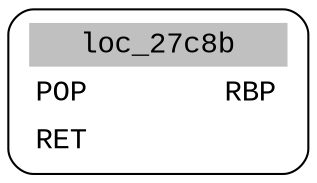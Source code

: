 digraph asm_graph {
1941 [
shape="Mrecord" fontname="Courier New"label =<<table border="0" cellborder="0" cellpadding="3"><tr><td align="center" colspan="2" bgcolor="grey">loc_27c8b</td></tr><tr><td align="left">POP        RBP</td></tr><tr><td align="left">RET        </td></tr></table>> ];
}